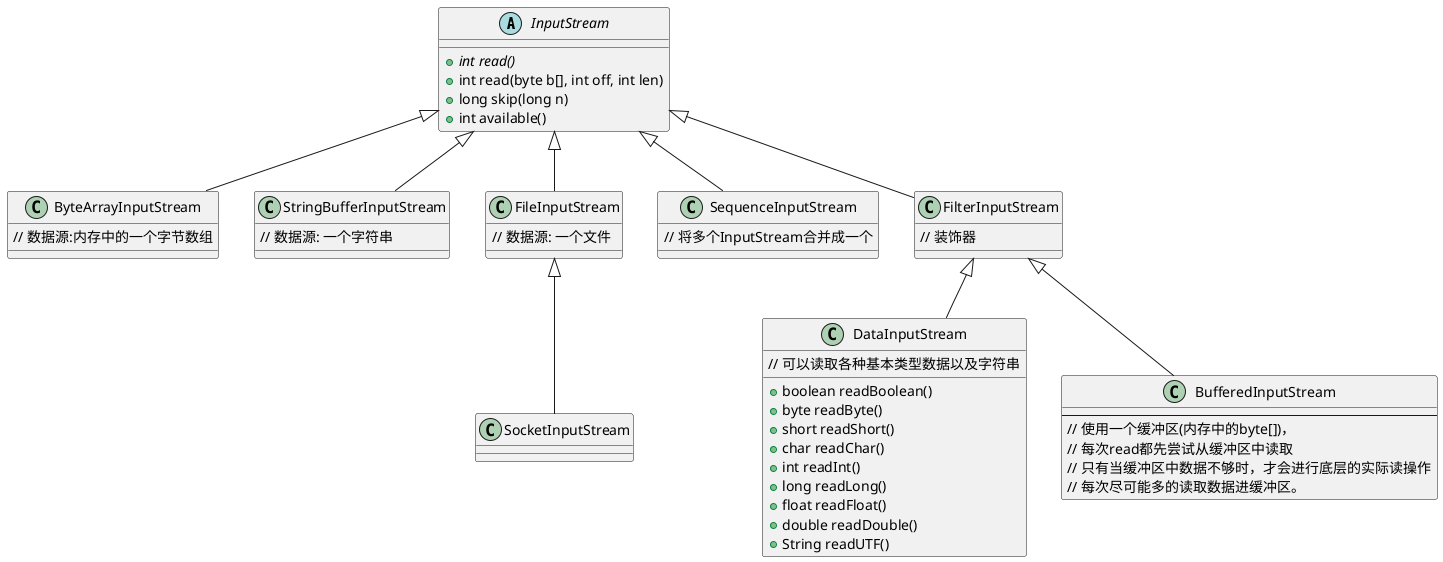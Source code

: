 @startuml

abstract class InputStream{
    +{abstract} int read()
    +int read(byte b[], int off, int len)
    +long skip(long n)
    +int available()
}

class ByteArrayInputStream extends InputStream{
    // 数据源:内存中的一个字节数组
}

class StringBufferInputStream extends InputStream{
    // 数据源: 一个字符串
}

class FileInputStream extends InputStream {
    // 数据源: 一个文件
}

class SequenceInputStream extends InputStream{
    // 将多个InputStream合并成一个
}

class FilterInputStream extends InputStream{
    // 装饰器
}

class DataInputStream extends FilterInputStream{
    // 可以读取各种基本类型数据以及字符串
    +boolean readBoolean()
    +byte readByte()
    +short readShort()
    +char readChar()
    +int readInt()
    +long readLong()
    +float readFloat()
    +double readDouble()
    +String readUTF()
}

class BufferedInputStream extends FilterInputStream{
    ---
    // 使用一个缓冲区(内存中的byte[])，
    // 每次read都先尝试从缓冲区中读取
    // 只有当缓冲区中数据不够时，才会进行底层的实际读操作
    // 每次尽可能多的读取数据进缓冲区。
}

class SocketInputStream extends FileInputStream {
}
@enduml